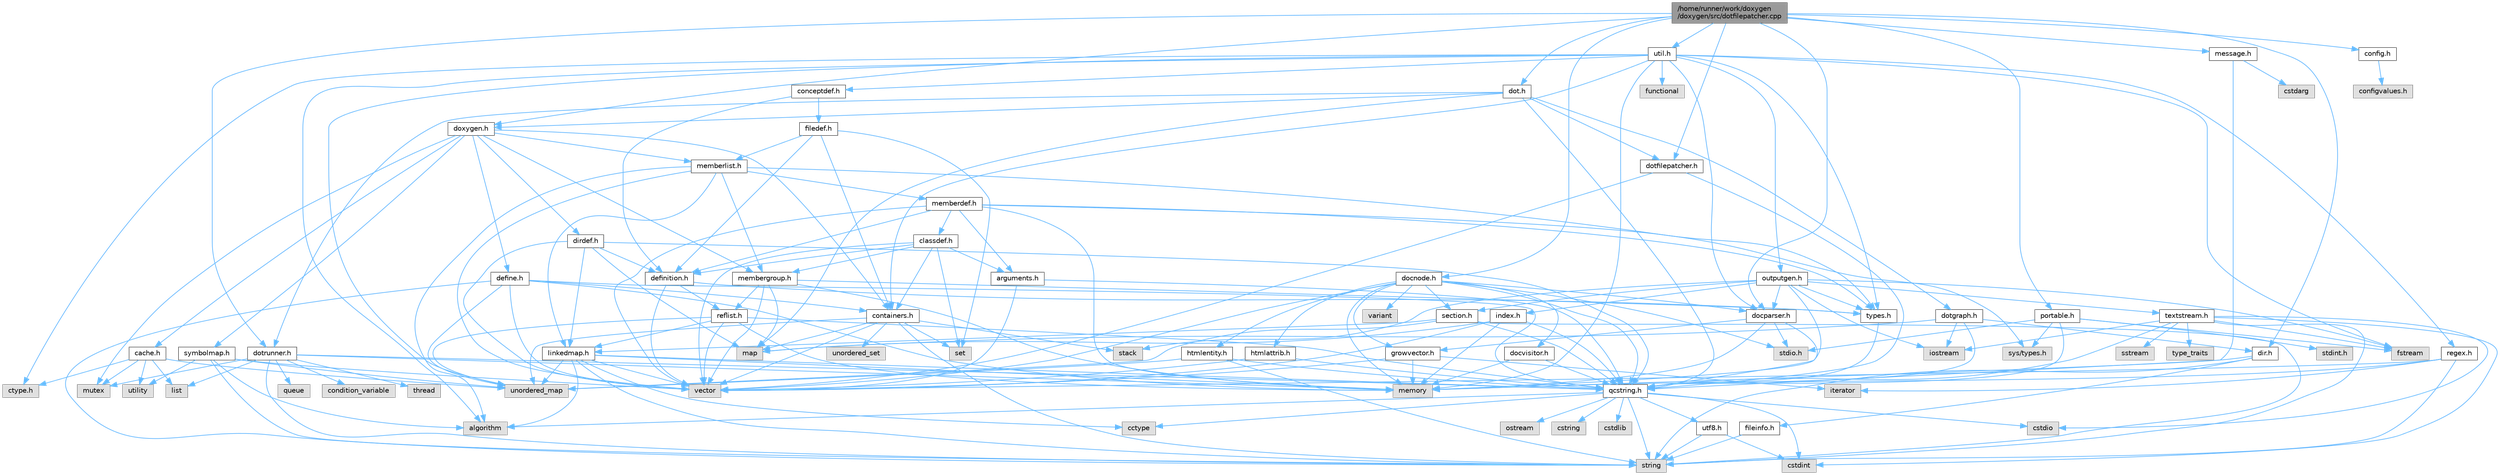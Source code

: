 digraph "/home/runner/work/doxygen/doxygen/src/dotfilepatcher.cpp"
{
 // INTERACTIVE_SVG=YES
 // LATEX_PDF_SIZE
  bgcolor="transparent";
  edge [fontname=Helvetica,fontsize=10,labelfontname=Helvetica,labelfontsize=10];
  node [fontname=Helvetica,fontsize=10,shape=box,height=0.2,width=0.4];
  Node1 [label="/home/runner/work/doxygen\l/doxygen/src/dotfilepatcher.cpp",height=0.2,width=0.4,color="gray40", fillcolor="grey60", style="filled", fontcolor="black",tooltip=" "];
  Node1 -> Node2 [color="steelblue1",style="solid"];
  Node2 [label="dotfilepatcher.h",height=0.2,width=0.4,color="grey40", fillcolor="white", style="filled",URL="$d3/d38/dotfilepatcher_8h.html",tooltip=" "];
  Node2 -> Node3 [color="steelblue1",style="solid"];
  Node3 [label="vector",height=0.2,width=0.4,color="grey60", fillcolor="#E0E0E0", style="filled",tooltip=" "];
  Node2 -> Node4 [color="steelblue1",style="solid"];
  Node4 [label="qcstring.h",height=0.2,width=0.4,color="grey40", fillcolor="white", style="filled",URL="$d7/d5c/qcstring_8h.html",tooltip=" "];
  Node4 -> Node5 [color="steelblue1",style="solid"];
  Node5 [label="string",height=0.2,width=0.4,color="grey60", fillcolor="#E0E0E0", style="filled",tooltip=" "];
  Node4 -> Node6 [color="steelblue1",style="solid"];
  Node6 [label="algorithm",height=0.2,width=0.4,color="grey60", fillcolor="#E0E0E0", style="filled",tooltip=" "];
  Node4 -> Node7 [color="steelblue1",style="solid"];
  Node7 [label="cctype",height=0.2,width=0.4,color="grey60", fillcolor="#E0E0E0", style="filled",tooltip=" "];
  Node4 -> Node8 [color="steelblue1",style="solid"];
  Node8 [label="cstring",height=0.2,width=0.4,color="grey60", fillcolor="#E0E0E0", style="filled",tooltip=" "];
  Node4 -> Node9 [color="steelblue1",style="solid"];
  Node9 [label="cstdio",height=0.2,width=0.4,color="grey60", fillcolor="#E0E0E0", style="filled",tooltip=" "];
  Node4 -> Node10 [color="steelblue1",style="solid"];
  Node10 [label="cstdlib",height=0.2,width=0.4,color="grey60", fillcolor="#E0E0E0", style="filled",tooltip=" "];
  Node4 -> Node11 [color="steelblue1",style="solid"];
  Node11 [label="cstdint",height=0.2,width=0.4,color="grey60", fillcolor="#E0E0E0", style="filled",tooltip=" "];
  Node4 -> Node12 [color="steelblue1",style="solid"];
  Node12 [label="ostream",height=0.2,width=0.4,color="grey60", fillcolor="#E0E0E0", style="filled",tooltip=" "];
  Node4 -> Node13 [color="steelblue1",style="solid"];
  Node13 [label="utf8.h",height=0.2,width=0.4,color="grey40", fillcolor="white", style="filled",URL="$db/d7c/utf8_8h.html",tooltip="Various UTF8 related helper functions."];
  Node13 -> Node11 [color="steelblue1",style="solid"];
  Node13 -> Node5 [color="steelblue1",style="solid"];
  Node1 -> Node14 [color="steelblue1",style="solid"];
  Node14 [label="dotrunner.h",height=0.2,width=0.4,color="grey40", fillcolor="white", style="filled",URL="$d2/dd1/dotrunner_8h.html",tooltip=" "];
  Node14 -> Node5 [color="steelblue1",style="solid"];
  Node14 -> Node15 [color="steelblue1",style="solid"];
  Node15 [label="thread",height=0.2,width=0.4,color="grey60", fillcolor="#E0E0E0", style="filled",tooltip=" "];
  Node14 -> Node16 [color="steelblue1",style="solid"];
  Node16 [label="list",height=0.2,width=0.4,color="grey60", fillcolor="#E0E0E0", style="filled",tooltip=" "];
  Node14 -> Node17 [color="steelblue1",style="solid"];
  Node17 [label="queue",height=0.2,width=0.4,color="grey60", fillcolor="#E0E0E0", style="filled",tooltip=" "];
  Node14 -> Node18 [color="steelblue1",style="solid"];
  Node18 [label="mutex",height=0.2,width=0.4,color="grey60", fillcolor="#E0E0E0", style="filled",tooltip=" "];
  Node14 -> Node19 [color="steelblue1",style="solid"];
  Node19 [label="condition_variable",height=0.2,width=0.4,color="grey60", fillcolor="#E0E0E0", style="filled",tooltip=" "];
  Node14 -> Node20 [color="steelblue1",style="solid"];
  Node20 [label="memory",height=0.2,width=0.4,color="grey60", fillcolor="#E0E0E0", style="filled",tooltip=" "];
  Node14 -> Node4 [color="steelblue1",style="solid"];
  Node1 -> Node21 [color="steelblue1",style="solid"];
  Node21 [label="config.h",height=0.2,width=0.4,color="grey40", fillcolor="white", style="filled",URL="$db/d16/config_8h.html",tooltip=" "];
  Node21 -> Node22 [color="steelblue1",style="solid"];
  Node22 [label="configvalues.h",height=0.2,width=0.4,color="grey60", fillcolor="#E0E0E0", style="filled",tooltip=" "];
  Node1 -> Node23 [color="steelblue1",style="solid"];
  Node23 [label="message.h",height=0.2,width=0.4,color="grey40", fillcolor="white", style="filled",URL="$d2/d0d/message_8h.html",tooltip=" "];
  Node23 -> Node24 [color="steelblue1",style="solid"];
  Node24 [label="cstdarg",height=0.2,width=0.4,color="grey60", fillcolor="#E0E0E0", style="filled",tooltip=" "];
  Node23 -> Node4 [color="steelblue1",style="solid"];
  Node1 -> Node25 [color="steelblue1",style="solid"];
  Node25 [label="docparser.h",height=0.2,width=0.4,color="grey40", fillcolor="white", style="filled",URL="$de/d9c/docparser_8h.html",tooltip=" "];
  Node25 -> Node26 [color="steelblue1",style="solid"];
  Node26 [label="stdio.h",height=0.2,width=0.4,color="grey60", fillcolor="#E0E0E0", style="filled",tooltip=" "];
  Node25 -> Node20 [color="steelblue1",style="solid"];
  Node25 -> Node4 [color="steelblue1",style="solid"];
  Node25 -> Node27 [color="steelblue1",style="solid"];
  Node27 [label="growvector.h",height=0.2,width=0.4,color="grey40", fillcolor="white", style="filled",URL="$d7/d50/growvector_8h.html",tooltip=" "];
  Node27 -> Node3 [color="steelblue1",style="solid"];
  Node27 -> Node20 [color="steelblue1",style="solid"];
  Node27 -> Node28 [color="steelblue1",style="solid"];
  Node28 [label="iterator",height=0.2,width=0.4,color="grey60", fillcolor="#E0E0E0", style="filled",tooltip=" "];
  Node1 -> Node29 [color="steelblue1",style="solid"];
  Node29 [label="docnode.h",height=0.2,width=0.4,color="grey40", fillcolor="white", style="filled",URL="$de/d2b/docnode_8h.html",tooltip=" "];
  Node29 -> Node26 [color="steelblue1",style="solid"];
  Node29 -> Node3 [color="steelblue1",style="solid"];
  Node29 -> Node20 [color="steelblue1",style="solid"];
  Node29 -> Node30 [color="steelblue1",style="solid"];
  Node30 [label="variant",height=0.2,width=0.4,color="grey60", fillcolor="#E0E0E0", style="filled",tooltip=" "];
  Node29 -> Node4 [color="steelblue1",style="solid"];
  Node29 -> Node31 [color="steelblue1",style="solid"];
  Node31 [label="docvisitor.h",height=0.2,width=0.4,color="grey40", fillcolor="white", style="filled",URL="$d2/d3c/docvisitor_8h.html",tooltip=" "];
  Node31 -> Node20 [color="steelblue1",style="solid"];
  Node31 -> Node4 [color="steelblue1",style="solid"];
  Node29 -> Node25 [color="steelblue1",style="solid"];
  Node29 -> Node32 [color="steelblue1",style="solid"];
  Node32 [label="htmlattrib.h",height=0.2,width=0.4,color="grey40", fillcolor="white", style="filled",URL="$d0/d73/htmlattrib_8h.html",tooltip=" "];
  Node32 -> Node3 [color="steelblue1",style="solid"];
  Node32 -> Node4 [color="steelblue1",style="solid"];
  Node29 -> Node33 [color="steelblue1",style="solid"];
  Node33 [label="htmlentity.h",height=0.2,width=0.4,color="grey40", fillcolor="white", style="filled",URL="$db/dc6/htmlentity_8h.html",tooltip=" "];
  Node33 -> Node34 [color="steelblue1",style="solid"];
  Node34 [label="unordered_map",height=0.2,width=0.4,color="grey60", fillcolor="#E0E0E0", style="filled",tooltip=" "];
  Node33 -> Node5 [color="steelblue1",style="solid"];
  Node33 -> Node4 [color="steelblue1",style="solid"];
  Node29 -> Node27 [color="steelblue1",style="solid"];
  Node29 -> Node35 [color="steelblue1",style="solid"];
  Node35 [label="section.h",height=0.2,width=0.4,color="grey40", fillcolor="white", style="filled",URL="$d1/d2a/section_8h.html",tooltip=" "];
  Node35 -> Node5 [color="steelblue1",style="solid"];
  Node35 -> Node34 [color="steelblue1",style="solid"];
  Node35 -> Node4 [color="steelblue1",style="solid"];
  Node35 -> Node36 [color="steelblue1",style="solid"];
  Node36 [label="linkedmap.h",height=0.2,width=0.4,color="grey40", fillcolor="white", style="filled",URL="$da/de1/linkedmap_8h.html",tooltip=" "];
  Node36 -> Node34 [color="steelblue1",style="solid"];
  Node36 -> Node3 [color="steelblue1",style="solid"];
  Node36 -> Node20 [color="steelblue1",style="solid"];
  Node36 -> Node5 [color="steelblue1",style="solid"];
  Node36 -> Node6 [color="steelblue1",style="solid"];
  Node36 -> Node7 [color="steelblue1",style="solid"];
  Node36 -> Node4 [color="steelblue1",style="solid"];
  Node1 -> Node37 [color="steelblue1",style="solid"];
  Node37 [label="doxygen.h",height=0.2,width=0.4,color="grey40", fillcolor="white", style="filled",URL="$d1/da1/doxygen_8h.html",tooltip=" "];
  Node37 -> Node18 [color="steelblue1",style="solid"];
  Node37 -> Node38 [color="steelblue1",style="solid"];
  Node38 [label="containers.h",height=0.2,width=0.4,color="grey40", fillcolor="white", style="filled",URL="$d5/d75/containers_8h.html",tooltip=" "];
  Node38 -> Node3 [color="steelblue1",style="solid"];
  Node38 -> Node5 [color="steelblue1",style="solid"];
  Node38 -> Node39 [color="steelblue1",style="solid"];
  Node39 [label="set",height=0.2,width=0.4,color="grey60", fillcolor="#E0E0E0", style="filled",tooltip=" "];
  Node38 -> Node40 [color="steelblue1",style="solid"];
  Node40 [label="map",height=0.2,width=0.4,color="grey60", fillcolor="#E0E0E0", style="filled",tooltip=" "];
  Node38 -> Node41 [color="steelblue1",style="solid"];
  Node41 [label="unordered_set",height=0.2,width=0.4,color="grey60", fillcolor="#E0E0E0", style="filled",tooltip=" "];
  Node38 -> Node34 [color="steelblue1",style="solid"];
  Node38 -> Node42 [color="steelblue1",style="solid"];
  Node42 [label="stack",height=0.2,width=0.4,color="grey60", fillcolor="#E0E0E0", style="filled",tooltip=" "];
  Node37 -> Node43 [color="steelblue1",style="solid"];
  Node43 [label="membergroup.h",height=0.2,width=0.4,color="grey40", fillcolor="white", style="filled",URL="$d9/d11/membergroup_8h.html",tooltip=" "];
  Node43 -> Node3 [color="steelblue1",style="solid"];
  Node43 -> Node40 [color="steelblue1",style="solid"];
  Node43 -> Node20 [color="steelblue1",style="solid"];
  Node43 -> Node44 [color="steelblue1",style="solid"];
  Node44 [label="types.h",height=0.2,width=0.4,color="grey40", fillcolor="white", style="filled",URL="$d9/d49/types_8h.html",tooltip="This file contains a number of basic enums and types."];
  Node44 -> Node4 [color="steelblue1",style="solid"];
  Node43 -> Node45 [color="steelblue1",style="solid"];
  Node45 [label="reflist.h",height=0.2,width=0.4,color="grey40", fillcolor="white", style="filled",URL="$d1/d02/reflist_8h.html",tooltip=" "];
  Node45 -> Node3 [color="steelblue1",style="solid"];
  Node45 -> Node34 [color="steelblue1",style="solid"];
  Node45 -> Node20 [color="steelblue1",style="solid"];
  Node45 -> Node4 [color="steelblue1",style="solid"];
  Node45 -> Node36 [color="steelblue1",style="solid"];
  Node37 -> Node46 [color="steelblue1",style="solid"];
  Node46 [label="dirdef.h",height=0.2,width=0.4,color="grey40", fillcolor="white", style="filled",URL="$d6/d15/dirdef_8h.html",tooltip=" "];
  Node46 -> Node3 [color="steelblue1",style="solid"];
  Node46 -> Node40 [color="steelblue1",style="solid"];
  Node46 -> Node4 [color="steelblue1",style="solid"];
  Node46 -> Node36 [color="steelblue1",style="solid"];
  Node46 -> Node47 [color="steelblue1",style="solid"];
  Node47 [label="definition.h",height=0.2,width=0.4,color="grey40", fillcolor="white", style="filled",URL="$df/da1/definition_8h.html",tooltip=" "];
  Node47 -> Node3 [color="steelblue1",style="solid"];
  Node47 -> Node44 [color="steelblue1",style="solid"];
  Node47 -> Node45 [color="steelblue1",style="solid"];
  Node37 -> Node48 [color="steelblue1",style="solid"];
  Node48 [label="memberlist.h",height=0.2,width=0.4,color="grey40", fillcolor="white", style="filled",URL="$dd/d78/memberlist_8h.html",tooltip=" "];
  Node48 -> Node3 [color="steelblue1",style="solid"];
  Node48 -> Node6 [color="steelblue1",style="solid"];
  Node48 -> Node49 [color="steelblue1",style="solid"];
  Node49 [label="memberdef.h",height=0.2,width=0.4,color="grey40", fillcolor="white", style="filled",URL="$d4/d46/memberdef_8h.html",tooltip=" "];
  Node49 -> Node3 [color="steelblue1",style="solid"];
  Node49 -> Node20 [color="steelblue1",style="solid"];
  Node49 -> Node50 [color="steelblue1",style="solid"];
  Node50 [label="sys/types.h",height=0.2,width=0.4,color="grey60", fillcolor="#E0E0E0", style="filled",tooltip=" "];
  Node49 -> Node44 [color="steelblue1",style="solid"];
  Node49 -> Node47 [color="steelblue1",style="solid"];
  Node49 -> Node51 [color="steelblue1",style="solid"];
  Node51 [label="arguments.h",height=0.2,width=0.4,color="grey40", fillcolor="white", style="filled",URL="$df/d9b/arguments_8h.html",tooltip=" "];
  Node51 -> Node3 [color="steelblue1",style="solid"];
  Node51 -> Node4 [color="steelblue1",style="solid"];
  Node49 -> Node52 [color="steelblue1",style="solid"];
  Node52 [label="classdef.h",height=0.2,width=0.4,color="grey40", fillcolor="white", style="filled",URL="$d1/da6/classdef_8h.html",tooltip=" "];
  Node52 -> Node3 [color="steelblue1",style="solid"];
  Node52 -> Node39 [color="steelblue1",style="solid"];
  Node52 -> Node38 [color="steelblue1",style="solid"];
  Node52 -> Node47 [color="steelblue1",style="solid"];
  Node52 -> Node51 [color="steelblue1",style="solid"];
  Node52 -> Node43 [color="steelblue1",style="solid"];
  Node48 -> Node36 [color="steelblue1",style="solid"];
  Node48 -> Node44 [color="steelblue1",style="solid"];
  Node48 -> Node43 [color="steelblue1",style="solid"];
  Node37 -> Node53 [color="steelblue1",style="solid"];
  Node53 [label="define.h",height=0.2,width=0.4,color="grey40", fillcolor="white", style="filled",URL="$df/d67/define_8h.html",tooltip=" "];
  Node53 -> Node3 [color="steelblue1",style="solid"];
  Node53 -> Node20 [color="steelblue1",style="solid"];
  Node53 -> Node5 [color="steelblue1",style="solid"];
  Node53 -> Node34 [color="steelblue1",style="solid"];
  Node53 -> Node4 [color="steelblue1",style="solid"];
  Node53 -> Node38 [color="steelblue1",style="solid"];
  Node37 -> Node54 [color="steelblue1",style="solid"];
  Node54 [label="cache.h",height=0.2,width=0.4,color="grey40", fillcolor="white", style="filled",URL="$d3/d26/cache_8h.html",tooltip=" "];
  Node54 -> Node16 [color="steelblue1",style="solid"];
  Node54 -> Node34 [color="steelblue1",style="solid"];
  Node54 -> Node18 [color="steelblue1",style="solid"];
  Node54 -> Node55 [color="steelblue1",style="solid"];
  Node55 [label="utility",height=0.2,width=0.4,color="grey60", fillcolor="#E0E0E0", style="filled",tooltip=" "];
  Node54 -> Node56 [color="steelblue1",style="solid"];
  Node56 [label="ctype.h",height=0.2,width=0.4,color="grey60", fillcolor="#E0E0E0", style="filled",tooltip=" "];
  Node37 -> Node57 [color="steelblue1",style="solid"];
  Node57 [label="symbolmap.h",height=0.2,width=0.4,color="grey40", fillcolor="white", style="filled",URL="$d7/ddd/symbolmap_8h.html",tooltip=" "];
  Node57 -> Node6 [color="steelblue1",style="solid"];
  Node57 -> Node34 [color="steelblue1",style="solid"];
  Node57 -> Node3 [color="steelblue1",style="solid"];
  Node57 -> Node5 [color="steelblue1",style="solid"];
  Node57 -> Node55 [color="steelblue1",style="solid"];
  Node1 -> Node58 [color="steelblue1",style="solid"];
  Node58 [label="util.h",height=0.2,width=0.4,color="grey40", fillcolor="white", style="filled",URL="$d8/d3c/util_8h.html",tooltip="A bunch of utility functions."];
  Node58 -> Node20 [color="steelblue1",style="solid"];
  Node58 -> Node34 [color="steelblue1",style="solid"];
  Node58 -> Node6 [color="steelblue1",style="solid"];
  Node58 -> Node59 [color="steelblue1",style="solid"];
  Node59 [label="functional",height=0.2,width=0.4,color="grey60", fillcolor="#E0E0E0", style="filled",tooltip=" "];
  Node58 -> Node60 [color="steelblue1",style="solid"];
  Node60 [label="fstream",height=0.2,width=0.4,color="grey60", fillcolor="#E0E0E0", style="filled",tooltip=" "];
  Node58 -> Node56 [color="steelblue1",style="solid"];
  Node58 -> Node44 [color="steelblue1",style="solid"];
  Node58 -> Node25 [color="steelblue1",style="solid"];
  Node58 -> Node38 [color="steelblue1",style="solid"];
  Node58 -> Node61 [color="steelblue1",style="solid"];
  Node61 [label="outputgen.h",height=0.2,width=0.4,color="grey40", fillcolor="white", style="filled",URL="$df/d06/outputgen_8h.html",tooltip=" "];
  Node61 -> Node20 [color="steelblue1",style="solid"];
  Node61 -> Node42 [color="steelblue1",style="solid"];
  Node61 -> Node62 [color="steelblue1",style="solid"];
  Node62 [label="iostream",height=0.2,width=0.4,color="grey60", fillcolor="#E0E0E0", style="filled",tooltip=" "];
  Node61 -> Node60 [color="steelblue1",style="solid"];
  Node61 -> Node44 [color="steelblue1",style="solid"];
  Node61 -> Node63 [color="steelblue1",style="solid"];
  Node63 [label="index.h",height=0.2,width=0.4,color="grey40", fillcolor="white", style="filled",URL="$d1/db5/index_8h.html",tooltip=" "];
  Node63 -> Node20 [color="steelblue1",style="solid"];
  Node63 -> Node3 [color="steelblue1",style="solid"];
  Node63 -> Node40 [color="steelblue1",style="solid"];
  Node63 -> Node4 [color="steelblue1",style="solid"];
  Node61 -> Node35 [color="steelblue1",style="solid"];
  Node61 -> Node64 [color="steelblue1",style="solid"];
  Node64 [label="textstream.h",height=0.2,width=0.4,color="grey40", fillcolor="white", style="filled",URL="$d4/d7d/textstream_8h.html",tooltip=" "];
  Node64 -> Node5 [color="steelblue1",style="solid"];
  Node64 -> Node62 [color="steelblue1",style="solid"];
  Node64 -> Node65 [color="steelblue1",style="solid"];
  Node65 [label="sstream",height=0.2,width=0.4,color="grey60", fillcolor="#E0E0E0", style="filled",tooltip=" "];
  Node64 -> Node11 [color="steelblue1",style="solid"];
  Node64 -> Node9 [color="steelblue1",style="solid"];
  Node64 -> Node60 [color="steelblue1",style="solid"];
  Node64 -> Node66 [color="steelblue1",style="solid"];
  Node66 [label="type_traits",height=0.2,width=0.4,color="grey60", fillcolor="#E0E0E0", style="filled",tooltip=" "];
  Node64 -> Node4 [color="steelblue1",style="solid"];
  Node61 -> Node25 [color="steelblue1",style="solid"];
  Node58 -> Node67 [color="steelblue1",style="solid"];
  Node67 [label="regex.h",height=0.2,width=0.4,color="grey40", fillcolor="white", style="filled",URL="$d1/d21/regex_8h.html",tooltip=" "];
  Node67 -> Node20 [color="steelblue1",style="solid"];
  Node67 -> Node5 [color="steelblue1",style="solid"];
  Node67 -> Node3 [color="steelblue1",style="solid"];
  Node67 -> Node28 [color="steelblue1",style="solid"];
  Node58 -> Node68 [color="steelblue1",style="solid"];
  Node68 [label="conceptdef.h",height=0.2,width=0.4,color="grey40", fillcolor="white", style="filled",URL="$da/df1/conceptdef_8h.html",tooltip=" "];
  Node68 -> Node47 [color="steelblue1",style="solid"];
  Node68 -> Node69 [color="steelblue1",style="solid"];
  Node69 [label="filedef.h",height=0.2,width=0.4,color="grey40", fillcolor="white", style="filled",URL="$d4/d3a/filedef_8h.html",tooltip=" "];
  Node69 -> Node39 [color="steelblue1",style="solid"];
  Node69 -> Node47 [color="steelblue1",style="solid"];
  Node69 -> Node48 [color="steelblue1",style="solid"];
  Node69 -> Node38 [color="steelblue1",style="solid"];
  Node1 -> Node70 [color="steelblue1",style="solid"];
  Node70 [label="dot.h",height=0.2,width=0.4,color="grey40", fillcolor="white", style="filled",URL="$d6/d4a/dot_8h.html",tooltip=" "];
  Node70 -> Node40 [color="steelblue1",style="solid"];
  Node70 -> Node4 [color="steelblue1",style="solid"];
  Node70 -> Node71 [color="steelblue1",style="solid"];
  Node71 [label="dotgraph.h",height=0.2,width=0.4,color="grey40", fillcolor="white", style="filled",URL="$d0/daa/dotgraph_8h.html",tooltip=" "];
  Node71 -> Node62 [color="steelblue1",style="solid"];
  Node71 -> Node40 [color="steelblue1",style="solid"];
  Node71 -> Node4 [color="steelblue1",style="solid"];
  Node71 -> Node72 [color="steelblue1",style="solid"];
  Node72 [label="dir.h",height=0.2,width=0.4,color="grey40", fillcolor="white", style="filled",URL="$df/d9c/dir_8h.html",tooltip=" "];
  Node72 -> Node5 [color="steelblue1",style="solid"];
  Node72 -> Node20 [color="steelblue1",style="solid"];
  Node72 -> Node73 [color="steelblue1",style="solid"];
  Node73 [label="fileinfo.h",height=0.2,width=0.4,color="grey40", fillcolor="white", style="filled",URL="$df/d45/fileinfo_8h.html",tooltip=" "];
  Node73 -> Node5 [color="steelblue1",style="solid"];
  Node70 -> Node2 [color="steelblue1",style="solid"];
  Node70 -> Node14 [color="steelblue1",style="solid"];
  Node70 -> Node37 [color="steelblue1",style="solid"];
  Node1 -> Node72 [color="steelblue1",style="solid"];
  Node1 -> Node74 [color="steelblue1",style="solid"];
  Node74 [label="portable.h",height=0.2,width=0.4,color="grey40", fillcolor="white", style="filled",URL="$d2/de2/portable_8h.html",tooltip="Portable versions of functions that are platform dependent."];
  Node74 -> Node26 [color="steelblue1",style="solid"];
  Node74 -> Node50 [color="steelblue1",style="solid"];
  Node74 -> Node75 [color="steelblue1",style="solid"];
  Node75 [label="stdint.h",height=0.2,width=0.4,color="grey60", fillcolor="#E0E0E0", style="filled",tooltip=" "];
  Node74 -> Node60 [color="steelblue1",style="solid"];
  Node74 -> Node4 [color="steelblue1",style="solid"];
}
